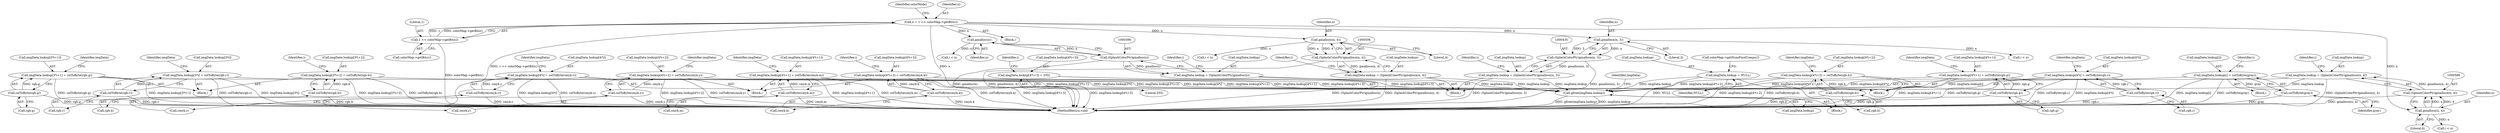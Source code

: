 digraph "0_poppler_7b2d314a61fd0e12f47c62996cb49ec0d1ba747a_11@API" {
"1000692" [label="(Call,gfree(imgData.lookup))"];
"1000485" [label="(Call,imgData.lookup[3*i+2] = colToByte(rgb.b))"];
"1000495" [label="(Call,colToByte(rgb.b))"];
"1000459" [label="(Call,imgData.lookup[3*i] = colToByte(rgb.r))"];
"1000467" [label="(Call,colToByte(rgb.r))"];
"1000471" [label="(Call,imgData.lookup[3*i+1] = colToByte(rgb.g))"];
"1000481" [label="(Call,colToByte(rgb.g))"];
"1000612" [label="(Call,imgData.lookup[4*i] = colToByte(cmyk.c))"];
"1000620" [label="(Call,colToByte(cmyk.c))"];
"1000530" [label="(Call,imgData.lookup[4*i] = colToByte(rgb.r))"];
"1000538" [label="(Call,colToByte(rgb.r))"];
"1000583" [label="(Call,imgData.lookup = (SplashColorPtr)gmallocn(n, 4))"];
"1000587" [label="(Call,(SplashColorPtr)gmallocn(n, 4))"];
"1000589" [label="(Call,gmallocn(n, 4))"];
"1000381" [label="(Call,n = 1 << colorMap->getBits())"];
"1000383" [label="(Call,1 << colorMap->getBits())"];
"1000419" [label="(Call,imgData.lookup[i] = colToByte(gray))"];
"1000425" [label="(Call,colToByte(gray))"];
"1000624" [label="(Call,imgData.lookup[4*i+1] = colToByte(cmyk.m))"];
"1000634" [label="(Call,colToByte(cmyk.m))"];
"1000371" [label="(Call,imgData.lookup = NULL)"];
"1000570" [label="(Call,imgData.lookup[4*i+3] = 255)"];
"1000638" [label="(Call,imgData.lookup[4*i+2] = colToByte(cmyk.y))"];
"1000648" [label="(Call,colToByte(cmyk.y))"];
"1000391" [label="(Call,imgData.lookup = (SplashColorPtr)gmalloc(n))"];
"1000395" [label="(Call,(SplashColorPtr)gmalloc(n))"];
"1000397" [label="(Call,gmalloc(n))"];
"1000556" [label="(Call,imgData.lookup[4*i+2] = colToByte(rgb.b))"];
"1000566" [label="(Call,colToByte(rgb.b))"];
"1000501" [label="(Call,imgData.lookup = (SplashColorPtr)gmallocn(n, 4))"];
"1000505" [label="(Call,(SplashColorPtr)gmallocn(n, 4))"];
"1000507" [label="(Call,gmallocn(n, 4))"];
"1000652" [label="(Call,imgData.lookup[4*i+3] = colToByte(cmyk.k))"];
"1000662" [label="(Call,colToByte(cmyk.k))"];
"1000542" [label="(Call,imgData.lookup[4*i+1] = colToByte(rgb.g))"];
"1000552" [label="(Call,colToByte(rgb.g))"];
"1000430" [label="(Call,imgData.lookup = (SplashColorPtr)gmallocn(n, 3))"];
"1000434" [label="(Call,(SplashColorPtr)gmallocn(n, 3))"];
"1000436" [label="(Call,gmallocn(n, 3))"];
"1000641" [label="(Identifier,imgData)"];
"1000624" [label="(Call,imgData.lookup[4*i+1] = colToByte(cmyk.m))"];
"1000381" [label="(Call,n = 1 << colorMap->getBits())"];
"1000697" [label="(Identifier,imgData)"];
"1000566" [label="(Call,colToByte(rgb.b))"];
"1000468" [label="(Call,rgb.r)"];
"1000570" [label="(Call,imgData.lookup[4*i+3] = 255)"];
"1000613" [label="(Call,imgData.lookup[4*i])"];
"1000692" [label="(Call,gfree(imgData.lookup))"];
"1000472" [label="(Call,imgData.lookup[3*i+1])"];
"1000447" [label="(Identifier,i)"];
"1000591" [label="(Literal,4)"];
"1000571" [label="(Call,imgData.lookup[4*i+3])"];
"1000471" [label="(Call,imgData.lookup[3*i+1] = colToByte(rgb.g))"];
"1000378" [label="(Call,colorMap->getNumPixelComps())"];
"1000638" [label="(Call,imgData.lookup[4*i+2] = colToByte(cmyk.y))"];
"1000486" [label="(Call,imgData.lookup[3*i+2])"];
"1000620" [label="(Call,colToByte(cmyk.c))"];
"1000567" [label="(Call,rgb.b)"];
"1000392" [label="(Call,imgData.lookup)"];
"1000488" [label="(Identifier,imgData)"];
"1000543" [label="(Call,imgData.lookup[4*i+1])"];
"1000700" [label="(MethodReturn,void)"];
"1000519" [label="(Block,)"];
"1000502" [label="(Call,imgData.lookup)"];
"1000385" [label="(Call,colorMap->getBits())"];
"1000514" [label="(Call,i < n)"];
"1000391" [label="(Call,imgData.lookup = (SplashColorPtr)gmalloc(n))"];
"1000408" [label="(Block,)"];
"1000375" [label="(Identifier,NULL)"];
"1000176" [label="(Block,)"];
"1000538" [label="(Call,colToByte(rgb.r))"];
"1000627" [label="(Identifier,imgData)"];
"1000512" [label="(Identifier,i)"];
"1000652" [label="(Call,imgData.lookup[4*i+3] = colToByte(cmyk.k))"];
"1000557" [label="(Call,imgData.lookup[4*i+2])"];
"1000431" [label="(Call,imgData.lookup)"];
"1000542" [label="(Call,imgData.lookup[4*i+1] = colToByte(rgb.g))"];
"1000639" [label="(Call,imgData.lookup[4*i+2])"];
"1000662" [label="(Call,colToByte(cmyk.k))"];
"1000430" [label="(Call,imgData.lookup = (SplashColorPtr)gmallocn(n, 3))"];
"1000474" [label="(Identifier,imgData)"];
"1000460" [label="(Call,imgData.lookup[3*i])"];
"1000612" [label="(Call,imgData.lookup[4*i] = colToByte(cmyk.c))"];
"1000507" [label="(Call,gmallocn(n, 4))"];
"1000459" [label="(Call,imgData.lookup[3*i] = colToByte(rgb.r))"];
"1000501" [label="(Call,imgData.lookup = (SplashColorPtr)gmallocn(n, 4))"];
"1000600" [label="(Identifier,i)"];
"1000584" [label="(Call,imgData.lookup)"];
"1000635" [label="(Call,cmyk.m)"];
"1000426" [label="(Identifier,gray)"];
"1000438" [label="(Literal,3)"];
"1000583" [label="(Call,imgData.lookup = (SplashColorPtr)gmallocn(n, 4))"];
"1000553" [label="(Call,rgb.g)"];
"1000443" [label="(Call,i < n)"];
"1000545" [label="(Identifier,imgData)"];
"1000539" [label="(Call,rgb.r)"];
"1000387" [label="(Identifier,colorMode)"];
"1000634" [label="(Call,colToByte(cmyk.m))"];
"1000621" [label="(Call,cmyk.c)"];
"1000559" [label="(Identifier,imgData)"];
"1000395" [label="(Call,(SplashColorPtr)gmalloc(n))"];
"1000552" [label="(Call,colToByte(rgb.g))"];
"1000397" [label="(Call,gmalloc(n))"];
"1000383" [label="(Call,1 << colorMap->getBits())"];
"1000496" [label="(Call,rgb.b)"];
"1000382" [label="(Identifier,n)"];
"1000530" [label="(Call,imgData.lookup[4*i] = colToByte(rgb.r))"];
"1000495" [label="(Call,colToByte(rgb.b))"];
"1000601" [label="(Block,)"];
"1000580" [label="(Literal,255)"];
"1000425" [label="(Call,colToByte(gray))"];
"1000407" [label="(Identifier,i)"];
"1000648" [label="(Call,colToByte(cmyk.y))"];
"1000371" [label="(Call,imgData.lookup = NULL)"];
"1000437" [label="(Identifier,n)"];
"1000509" [label="(Literal,4)"];
"1000653" [label="(Call,imgData.lookup[4*i+3])"];
"1000587" [label="(Call,(SplashColorPtr)gmallocn(n, 4))"];
"1000403" [label="(Call,i < n)"];
"1000380" [label="(Block,)"];
"1000693" [label="(Call,imgData.lookup)"];
"1000594" [label="(Identifier,i)"];
"1000590" [label="(Identifier,n)"];
"1000556" [label="(Call,imgData.lookup[4*i+2] = colToByte(rgb.b))"];
"1000372" [label="(Call,imgData.lookup)"];
"1000531" [label="(Call,imgData.lookup[4*i])"];
"1000384" [label="(Literal,1)"];
"1000436" [label="(Call,gmallocn(n, 3))"];
"1000508" [label="(Identifier,n)"];
"1000467" [label="(Call,colToByte(rgb.r))"];
"1000596" [label="(Call,i < n)"];
"1000655" [label="(Identifier,imgData)"];
"1000485" [label="(Call,imgData.lookup[3*i+2] = colToByte(rgb.b))"];
"1000401" [label="(Identifier,i)"];
"1000573" [label="(Identifier,imgData)"];
"1000663" [label="(Call,cmyk.k)"];
"1000589" [label="(Call,gmallocn(n, 4))"];
"1000448" [label="(Block,)"];
"1000398" [label="(Identifier,n)"];
"1000420" [label="(Call,imgData.lookup[i])"];
"1000419" [label="(Call,imgData.lookup[i] = colToByte(gray))"];
"1000482" [label="(Call,rgb.g)"];
"1000505" [label="(Call,(SplashColorPtr)gmallocn(n, 4))"];
"1000388" [label="(Block,)"];
"1000434" [label="(Call,(SplashColorPtr)gmallocn(n, 3))"];
"1000625" [label="(Call,imgData.lookup[4*i+1])"];
"1000481" [label="(Call,colToByte(rgb.g))"];
"1000649" [label="(Call,cmyk.y)"];
"1000441" [label="(Identifier,i)"];
"1000518" [label="(Identifier,i)"];
"1000692" -> "1000176"  [label="AST: "];
"1000692" -> "1000693"  [label="CFG: "];
"1000693" -> "1000692"  [label="AST: "];
"1000697" -> "1000692"  [label="CFG: "];
"1000692" -> "1000700"  [label="DDG: imgData.lookup"];
"1000692" -> "1000700"  [label="DDG: gfree(imgData.lookup)"];
"1000485" -> "1000692"  [label="DDG: imgData.lookup[3*i+2]"];
"1000459" -> "1000692"  [label="DDG: imgData.lookup[3*i]"];
"1000471" -> "1000692"  [label="DDG: imgData.lookup[3*i+1]"];
"1000612" -> "1000692"  [label="DDG: imgData.lookup[4*i]"];
"1000530" -> "1000692"  [label="DDG: imgData.lookup[4*i]"];
"1000583" -> "1000692"  [label="DDG: imgData.lookup"];
"1000419" -> "1000692"  [label="DDG: imgData.lookup[i]"];
"1000624" -> "1000692"  [label="DDG: imgData.lookup[4*i+1]"];
"1000371" -> "1000692"  [label="DDG: imgData.lookup"];
"1000570" -> "1000692"  [label="DDG: imgData.lookup[4*i+3]"];
"1000638" -> "1000692"  [label="DDG: imgData.lookup[4*i+2]"];
"1000391" -> "1000692"  [label="DDG: imgData.lookup"];
"1000556" -> "1000692"  [label="DDG: imgData.lookup[4*i+2]"];
"1000501" -> "1000692"  [label="DDG: imgData.lookup"];
"1000652" -> "1000692"  [label="DDG: imgData.lookup[4*i+3]"];
"1000542" -> "1000692"  [label="DDG: imgData.lookup[4*i+1]"];
"1000430" -> "1000692"  [label="DDG: imgData.lookup"];
"1000485" -> "1000448"  [label="AST: "];
"1000485" -> "1000495"  [label="CFG: "];
"1000486" -> "1000485"  [label="AST: "];
"1000495" -> "1000485"  [label="AST: "];
"1000447" -> "1000485"  [label="CFG: "];
"1000485" -> "1000700"  [label="DDG: imgData.lookup[3*i+2]"];
"1000485" -> "1000700"  [label="DDG: colToByte(rgb.b)"];
"1000495" -> "1000485"  [label="DDG: rgb.b"];
"1000495" -> "1000496"  [label="CFG: "];
"1000496" -> "1000495"  [label="AST: "];
"1000495" -> "1000700"  [label="DDG: rgb.b"];
"1000459" -> "1000448"  [label="AST: "];
"1000459" -> "1000467"  [label="CFG: "];
"1000460" -> "1000459"  [label="AST: "];
"1000467" -> "1000459"  [label="AST: "];
"1000474" -> "1000459"  [label="CFG: "];
"1000459" -> "1000700"  [label="DDG: imgData.lookup[3*i]"];
"1000459" -> "1000700"  [label="DDG: colToByte(rgb.r)"];
"1000467" -> "1000459"  [label="DDG: rgb.r"];
"1000467" -> "1000468"  [label="CFG: "];
"1000468" -> "1000467"  [label="AST: "];
"1000467" -> "1000700"  [label="DDG: rgb.r"];
"1000471" -> "1000448"  [label="AST: "];
"1000471" -> "1000481"  [label="CFG: "];
"1000472" -> "1000471"  [label="AST: "];
"1000481" -> "1000471"  [label="AST: "];
"1000488" -> "1000471"  [label="CFG: "];
"1000471" -> "1000700"  [label="DDG: imgData.lookup[3*i+1]"];
"1000471" -> "1000700"  [label="DDG: colToByte(rgb.g)"];
"1000481" -> "1000471"  [label="DDG: rgb.g"];
"1000481" -> "1000482"  [label="CFG: "];
"1000482" -> "1000481"  [label="AST: "];
"1000481" -> "1000700"  [label="DDG: rgb.g"];
"1000612" -> "1000601"  [label="AST: "];
"1000612" -> "1000620"  [label="CFG: "];
"1000613" -> "1000612"  [label="AST: "];
"1000620" -> "1000612"  [label="AST: "];
"1000627" -> "1000612"  [label="CFG: "];
"1000612" -> "1000700"  [label="DDG: imgData.lookup[4*i]"];
"1000612" -> "1000700"  [label="DDG: colToByte(cmyk.c)"];
"1000620" -> "1000612"  [label="DDG: cmyk.c"];
"1000620" -> "1000621"  [label="CFG: "];
"1000621" -> "1000620"  [label="AST: "];
"1000620" -> "1000700"  [label="DDG: cmyk.c"];
"1000530" -> "1000519"  [label="AST: "];
"1000530" -> "1000538"  [label="CFG: "];
"1000531" -> "1000530"  [label="AST: "];
"1000538" -> "1000530"  [label="AST: "];
"1000545" -> "1000530"  [label="CFG: "];
"1000530" -> "1000700"  [label="DDG: imgData.lookup[4*i]"];
"1000530" -> "1000700"  [label="DDG: colToByte(rgb.r)"];
"1000538" -> "1000530"  [label="DDG: rgb.r"];
"1000538" -> "1000539"  [label="CFG: "];
"1000539" -> "1000538"  [label="AST: "];
"1000538" -> "1000700"  [label="DDG: rgb.r"];
"1000583" -> "1000388"  [label="AST: "];
"1000583" -> "1000587"  [label="CFG: "];
"1000584" -> "1000583"  [label="AST: "];
"1000587" -> "1000583"  [label="AST: "];
"1000594" -> "1000583"  [label="CFG: "];
"1000583" -> "1000700"  [label="DDG: (SplashColorPtr)gmallocn(n, 4)"];
"1000587" -> "1000583"  [label="DDG: gmallocn(n, 4)"];
"1000587" -> "1000589"  [label="CFG: "];
"1000588" -> "1000587"  [label="AST: "];
"1000589" -> "1000587"  [label="AST: "];
"1000587" -> "1000700"  [label="DDG: gmallocn(n, 4)"];
"1000589" -> "1000587"  [label="DDG: n"];
"1000589" -> "1000587"  [label="DDG: 4"];
"1000589" -> "1000591"  [label="CFG: "];
"1000590" -> "1000589"  [label="AST: "];
"1000591" -> "1000589"  [label="AST: "];
"1000381" -> "1000589"  [label="DDG: n"];
"1000589" -> "1000596"  [label="DDG: n"];
"1000381" -> "1000380"  [label="AST: "];
"1000381" -> "1000383"  [label="CFG: "];
"1000382" -> "1000381"  [label="AST: "];
"1000383" -> "1000381"  [label="AST: "];
"1000387" -> "1000381"  [label="CFG: "];
"1000381" -> "1000700"  [label="DDG: 1 << colorMap->getBits()"];
"1000381" -> "1000700"  [label="DDG: n"];
"1000383" -> "1000381"  [label="DDG: 1"];
"1000383" -> "1000381"  [label="DDG: colorMap->getBits()"];
"1000381" -> "1000397"  [label="DDG: n"];
"1000381" -> "1000436"  [label="DDG: n"];
"1000381" -> "1000507"  [label="DDG: n"];
"1000383" -> "1000385"  [label="CFG: "];
"1000384" -> "1000383"  [label="AST: "];
"1000385" -> "1000383"  [label="AST: "];
"1000383" -> "1000700"  [label="DDG: colorMap->getBits()"];
"1000419" -> "1000408"  [label="AST: "];
"1000419" -> "1000425"  [label="CFG: "];
"1000420" -> "1000419"  [label="AST: "];
"1000425" -> "1000419"  [label="AST: "];
"1000407" -> "1000419"  [label="CFG: "];
"1000419" -> "1000700"  [label="DDG: imgData.lookup[i]"];
"1000419" -> "1000700"  [label="DDG: colToByte(gray)"];
"1000425" -> "1000419"  [label="DDG: gray"];
"1000425" -> "1000426"  [label="CFG: "];
"1000426" -> "1000425"  [label="AST: "];
"1000425" -> "1000700"  [label="DDG: gray"];
"1000624" -> "1000601"  [label="AST: "];
"1000624" -> "1000634"  [label="CFG: "];
"1000625" -> "1000624"  [label="AST: "];
"1000634" -> "1000624"  [label="AST: "];
"1000641" -> "1000624"  [label="CFG: "];
"1000624" -> "1000700"  [label="DDG: imgData.lookup[4*i+1]"];
"1000624" -> "1000700"  [label="DDG: colToByte(cmyk.m)"];
"1000634" -> "1000624"  [label="DDG: cmyk.m"];
"1000634" -> "1000635"  [label="CFG: "];
"1000635" -> "1000634"  [label="AST: "];
"1000634" -> "1000700"  [label="DDG: cmyk.m"];
"1000371" -> "1000176"  [label="AST: "];
"1000371" -> "1000375"  [label="CFG: "];
"1000372" -> "1000371"  [label="AST: "];
"1000375" -> "1000371"  [label="AST: "];
"1000378" -> "1000371"  [label="CFG: "];
"1000371" -> "1000700"  [label="DDG: NULL"];
"1000570" -> "1000519"  [label="AST: "];
"1000570" -> "1000580"  [label="CFG: "];
"1000571" -> "1000570"  [label="AST: "];
"1000580" -> "1000570"  [label="AST: "];
"1000518" -> "1000570"  [label="CFG: "];
"1000570" -> "1000700"  [label="DDG: imgData.lookup[4*i+3]"];
"1000638" -> "1000601"  [label="AST: "];
"1000638" -> "1000648"  [label="CFG: "];
"1000639" -> "1000638"  [label="AST: "];
"1000648" -> "1000638"  [label="AST: "];
"1000655" -> "1000638"  [label="CFG: "];
"1000638" -> "1000700"  [label="DDG: imgData.lookup[4*i+2]"];
"1000638" -> "1000700"  [label="DDG: colToByte(cmyk.y)"];
"1000648" -> "1000638"  [label="DDG: cmyk.y"];
"1000648" -> "1000649"  [label="CFG: "];
"1000649" -> "1000648"  [label="AST: "];
"1000648" -> "1000700"  [label="DDG: cmyk.y"];
"1000391" -> "1000388"  [label="AST: "];
"1000391" -> "1000395"  [label="CFG: "];
"1000392" -> "1000391"  [label="AST: "];
"1000395" -> "1000391"  [label="AST: "];
"1000401" -> "1000391"  [label="CFG: "];
"1000391" -> "1000700"  [label="DDG: (SplashColorPtr)gmalloc(n)"];
"1000395" -> "1000391"  [label="DDG: gmalloc(n)"];
"1000395" -> "1000397"  [label="CFG: "];
"1000396" -> "1000395"  [label="AST: "];
"1000397" -> "1000395"  [label="AST: "];
"1000395" -> "1000700"  [label="DDG: gmalloc(n)"];
"1000397" -> "1000395"  [label="DDG: n"];
"1000397" -> "1000398"  [label="CFG: "];
"1000398" -> "1000397"  [label="AST: "];
"1000397" -> "1000403"  [label="DDG: n"];
"1000556" -> "1000519"  [label="AST: "];
"1000556" -> "1000566"  [label="CFG: "];
"1000557" -> "1000556"  [label="AST: "];
"1000566" -> "1000556"  [label="AST: "];
"1000573" -> "1000556"  [label="CFG: "];
"1000556" -> "1000700"  [label="DDG: imgData.lookup[4*i+2]"];
"1000556" -> "1000700"  [label="DDG: colToByte(rgb.b)"];
"1000566" -> "1000556"  [label="DDG: rgb.b"];
"1000566" -> "1000567"  [label="CFG: "];
"1000567" -> "1000566"  [label="AST: "];
"1000566" -> "1000700"  [label="DDG: rgb.b"];
"1000501" -> "1000388"  [label="AST: "];
"1000501" -> "1000505"  [label="CFG: "];
"1000502" -> "1000501"  [label="AST: "];
"1000505" -> "1000501"  [label="AST: "];
"1000512" -> "1000501"  [label="CFG: "];
"1000501" -> "1000700"  [label="DDG: (SplashColorPtr)gmallocn(n, 4)"];
"1000505" -> "1000501"  [label="DDG: gmallocn(n, 4)"];
"1000505" -> "1000507"  [label="CFG: "];
"1000506" -> "1000505"  [label="AST: "];
"1000507" -> "1000505"  [label="AST: "];
"1000505" -> "1000700"  [label="DDG: gmallocn(n, 4)"];
"1000507" -> "1000505"  [label="DDG: n"];
"1000507" -> "1000505"  [label="DDG: 4"];
"1000507" -> "1000509"  [label="CFG: "];
"1000508" -> "1000507"  [label="AST: "];
"1000509" -> "1000507"  [label="AST: "];
"1000507" -> "1000514"  [label="DDG: n"];
"1000652" -> "1000601"  [label="AST: "];
"1000652" -> "1000662"  [label="CFG: "];
"1000653" -> "1000652"  [label="AST: "];
"1000662" -> "1000652"  [label="AST: "];
"1000600" -> "1000652"  [label="CFG: "];
"1000652" -> "1000700"  [label="DDG: colToByte(cmyk.k)"];
"1000652" -> "1000700"  [label="DDG: imgData.lookup[4*i+3]"];
"1000662" -> "1000652"  [label="DDG: cmyk.k"];
"1000662" -> "1000663"  [label="CFG: "];
"1000663" -> "1000662"  [label="AST: "];
"1000662" -> "1000700"  [label="DDG: cmyk.k"];
"1000542" -> "1000519"  [label="AST: "];
"1000542" -> "1000552"  [label="CFG: "];
"1000543" -> "1000542"  [label="AST: "];
"1000552" -> "1000542"  [label="AST: "];
"1000559" -> "1000542"  [label="CFG: "];
"1000542" -> "1000700"  [label="DDG: imgData.lookup[4*i+1]"];
"1000542" -> "1000700"  [label="DDG: colToByte(rgb.g)"];
"1000552" -> "1000542"  [label="DDG: rgb.g"];
"1000552" -> "1000553"  [label="CFG: "];
"1000553" -> "1000552"  [label="AST: "];
"1000552" -> "1000700"  [label="DDG: rgb.g"];
"1000430" -> "1000388"  [label="AST: "];
"1000430" -> "1000434"  [label="CFG: "];
"1000431" -> "1000430"  [label="AST: "];
"1000434" -> "1000430"  [label="AST: "];
"1000441" -> "1000430"  [label="CFG: "];
"1000430" -> "1000700"  [label="DDG: (SplashColorPtr)gmallocn(n, 3)"];
"1000434" -> "1000430"  [label="DDG: gmallocn(n, 3)"];
"1000434" -> "1000436"  [label="CFG: "];
"1000435" -> "1000434"  [label="AST: "];
"1000436" -> "1000434"  [label="AST: "];
"1000434" -> "1000700"  [label="DDG: gmallocn(n, 3)"];
"1000436" -> "1000434"  [label="DDG: n"];
"1000436" -> "1000434"  [label="DDG: 3"];
"1000436" -> "1000438"  [label="CFG: "];
"1000437" -> "1000436"  [label="AST: "];
"1000438" -> "1000436"  [label="AST: "];
"1000436" -> "1000443"  [label="DDG: n"];
}
